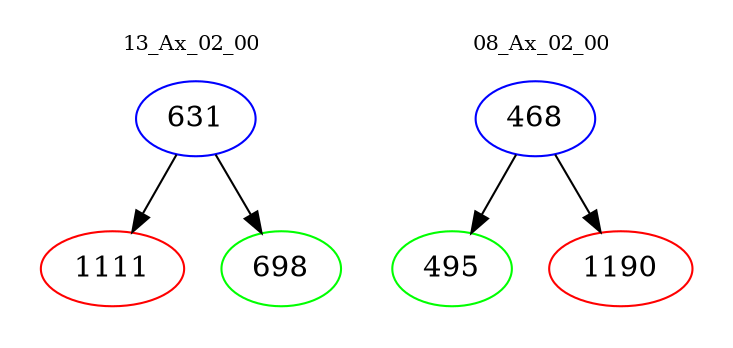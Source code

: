 digraph{
subgraph cluster_0 {
color = white
label = "13_Ax_02_00";
fontsize=10;
T0_631 [label="631", color="blue"]
T0_631 -> T0_1111 [color="black"]
T0_1111 [label="1111", color="red"]
T0_631 -> T0_698 [color="black"]
T0_698 [label="698", color="green"]
}
subgraph cluster_1 {
color = white
label = "08_Ax_02_00";
fontsize=10;
T1_468 [label="468", color="blue"]
T1_468 -> T1_495 [color="black"]
T1_495 [label="495", color="green"]
T1_468 -> T1_1190 [color="black"]
T1_1190 [label="1190", color="red"]
}
}
